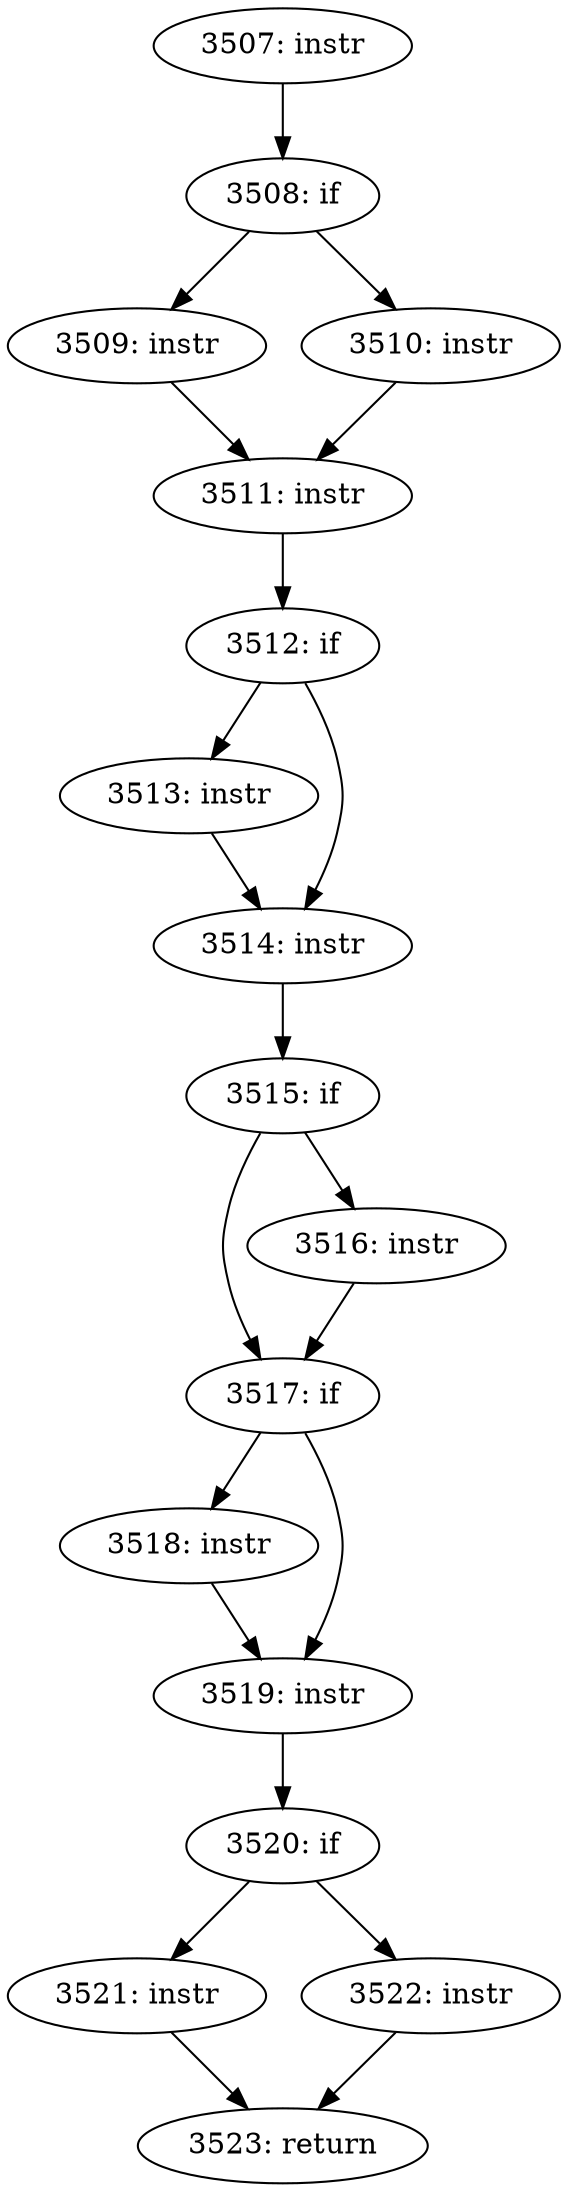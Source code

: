 digraph CFG_tcp_try_to_open {
3507 [label="3507: instr"]
	3507 -> 3508
3508 [label="3508: if"]
	3508 -> 3509
	3508 -> 3510
3509 [label="3509: instr"]
	3509 -> 3511
3510 [label="3510: instr"]
	3510 -> 3511
3511 [label="3511: instr"]
	3511 -> 3512
3512 [label="3512: if"]
	3512 -> 3513
	3512 -> 3514
3513 [label="3513: instr"]
	3513 -> 3514
3514 [label="3514: instr"]
	3514 -> 3515
3515 [label="3515: if"]
	3515 -> 3517
	3515 -> 3516
3516 [label="3516: instr"]
	3516 -> 3517
3517 [label="3517: if"]
	3517 -> 3518
	3517 -> 3519
3518 [label="3518: instr"]
	3518 -> 3519
3519 [label="3519: instr"]
	3519 -> 3520
3520 [label="3520: if"]
	3520 -> 3521
	3520 -> 3522
3521 [label="3521: instr"]
	3521 -> 3523
3522 [label="3522: instr"]
	3522 -> 3523
3523 [label="3523: return"]
	
}
